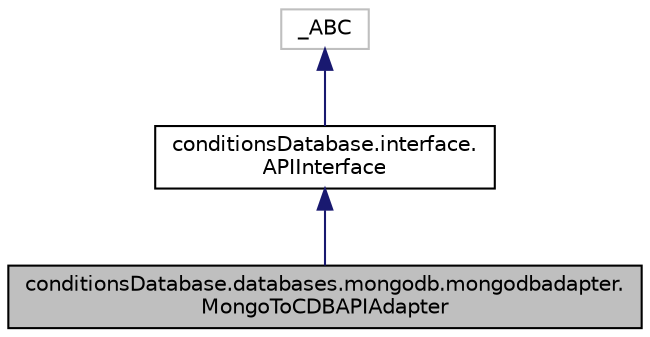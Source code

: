 digraph "conditionsDatabase.databases.mongodb.mongodbadapter.MongoToCDBAPIAdapter"
{
 // LATEX_PDF_SIZE
  edge [fontname="Helvetica",fontsize="10",labelfontname="Helvetica",labelfontsize="10"];
  node [fontname="Helvetica",fontsize="10",shape=record];
  Node1 [label="conditionsDatabase.databases.mongodb.mongodbadapter.\lMongoToCDBAPIAdapter",height=0.2,width=0.4,color="black", fillcolor="grey75", style="filled", fontcolor="black",tooltip=" "];
  Node2 -> Node1 [dir="back",color="midnightblue",fontsize="10",style="solid",fontname="Helvetica"];
  Node2 [label="conditionsDatabase.interface.\lAPIInterface",height=0.2,width=0.4,color="black", fillcolor="white", style="filled",URL="$classconditionsDatabase_1_1interface_1_1APIInterface.html",tooltip="Conditions Database Interface definition."];
  Node3 -> Node2 [dir="back",color="midnightblue",fontsize="10",style="solid",fontname="Helvetica"];
  Node3 [label="_ABC",height=0.2,width=0.4,color="grey75", fillcolor="white", style="filled",tooltip=" "];
}
